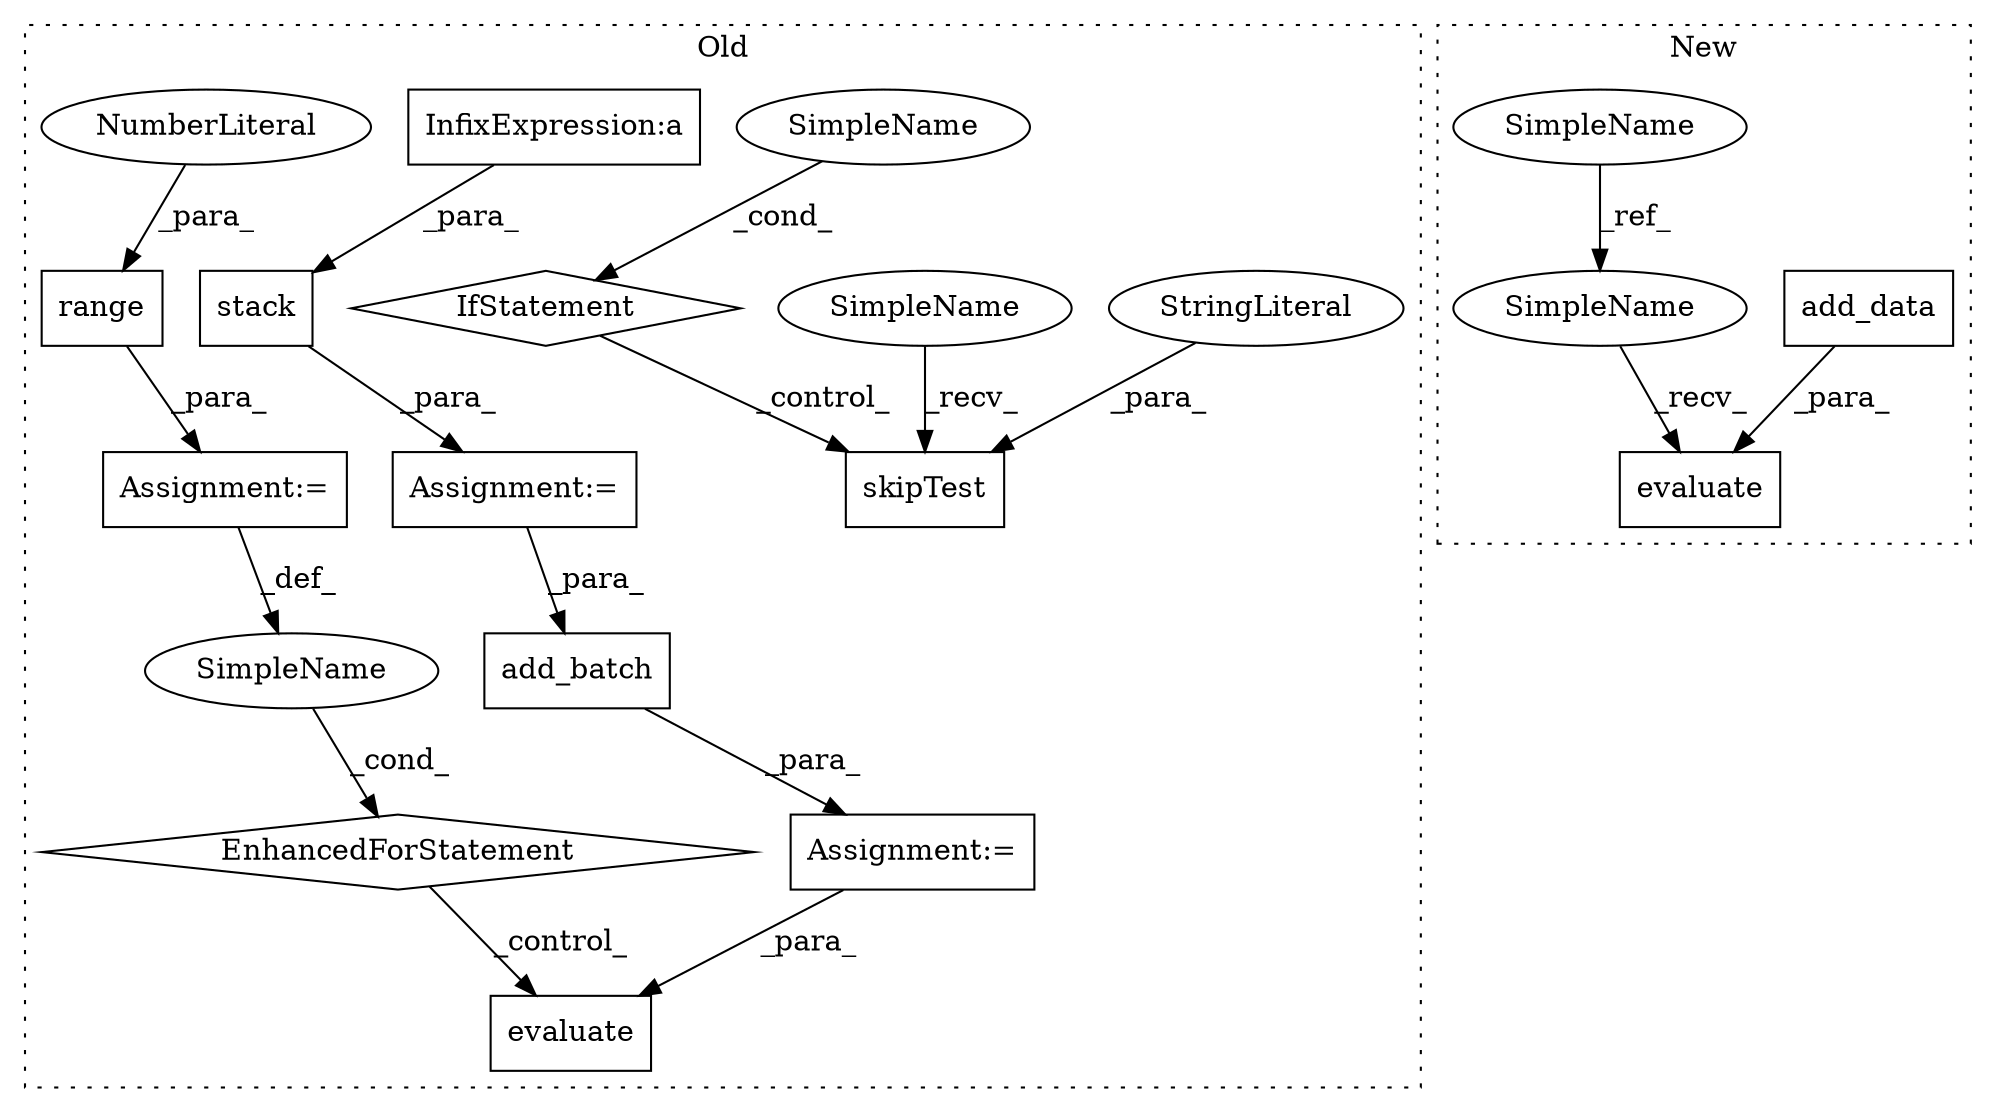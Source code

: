digraph G {
subgraph cluster0 {
1 [label="IfStatement" a="25" s="11244,11278" l="4,2" shape="diamond"];
3 [label="SimpleName" a="42" s="" l="" shape="ellipse"];
4 [label="skipTest" a="32" s="11293,11315" l="9,1" shape="box"];
5 [label="StringLiteral" a="45" s="11302" l="13" shape="ellipse"];
8 [label="evaluate" a="32" s="11888,11903" l="9,1" shape="box"];
9 [label="InfixExpression:a" a="27" s="11551" l="3" shape="box"];
10 [label="stack" a="32" s="11496,11564" l="6,1" shape="box"];
11 [label="SimpleName" a="42" s="11860" l="1" shape="ellipse"];
12 [label="EnhancedForStatement" a="70" s="11803,11873" l="53,2" shape="diamond"];
13 [label="range" a="32" s="11864,11872" l="6,1" shape="box"];
14 [label="NumberLiteral" a="34" s="11870" l="2" shape="ellipse"];
15 [label="Assignment:=" a="7" s="11484" l="1" shape="box"];
16 [label="Assignment:=" a="7" s="11577" l="1" shape="box"];
17 [label="Assignment:=" a="7" s="11803,11873" l="53,2" shape="box"];
18 [label="add_batch" a="32" s="11592,11609" l="10,1" shape="box"];
20 [label="SimpleName" a="42" s="11288" l="4" shape="ellipse"];
label = "Old";
style="dotted";
}
subgraph cluster1 {
2 [label="add_data" a="32" s="11909" l="10" shape="box"];
6 [label="evaluate" a="32" s="11900,11919" l="9,1" shape="box"];
7 [label="SimpleName" a="42" s="11091" l="4" shape="ellipse"];
19 [label="SimpleName" a="42" s="11895" l="4" shape="ellipse"];
label = "New";
style="dotted";
}
1 -> 4 [label="_control_"];
2 -> 6 [label="_para_"];
3 -> 1 [label="_cond_"];
5 -> 4 [label="_para_"];
7 -> 19 [label="_ref_"];
9 -> 10 [label="_para_"];
10 -> 15 [label="_para_"];
11 -> 12 [label="_cond_"];
12 -> 8 [label="_control_"];
13 -> 17 [label="_para_"];
14 -> 13 [label="_para_"];
15 -> 18 [label="_para_"];
16 -> 8 [label="_para_"];
17 -> 11 [label="_def_"];
18 -> 16 [label="_para_"];
19 -> 6 [label="_recv_"];
20 -> 4 [label="_recv_"];
}